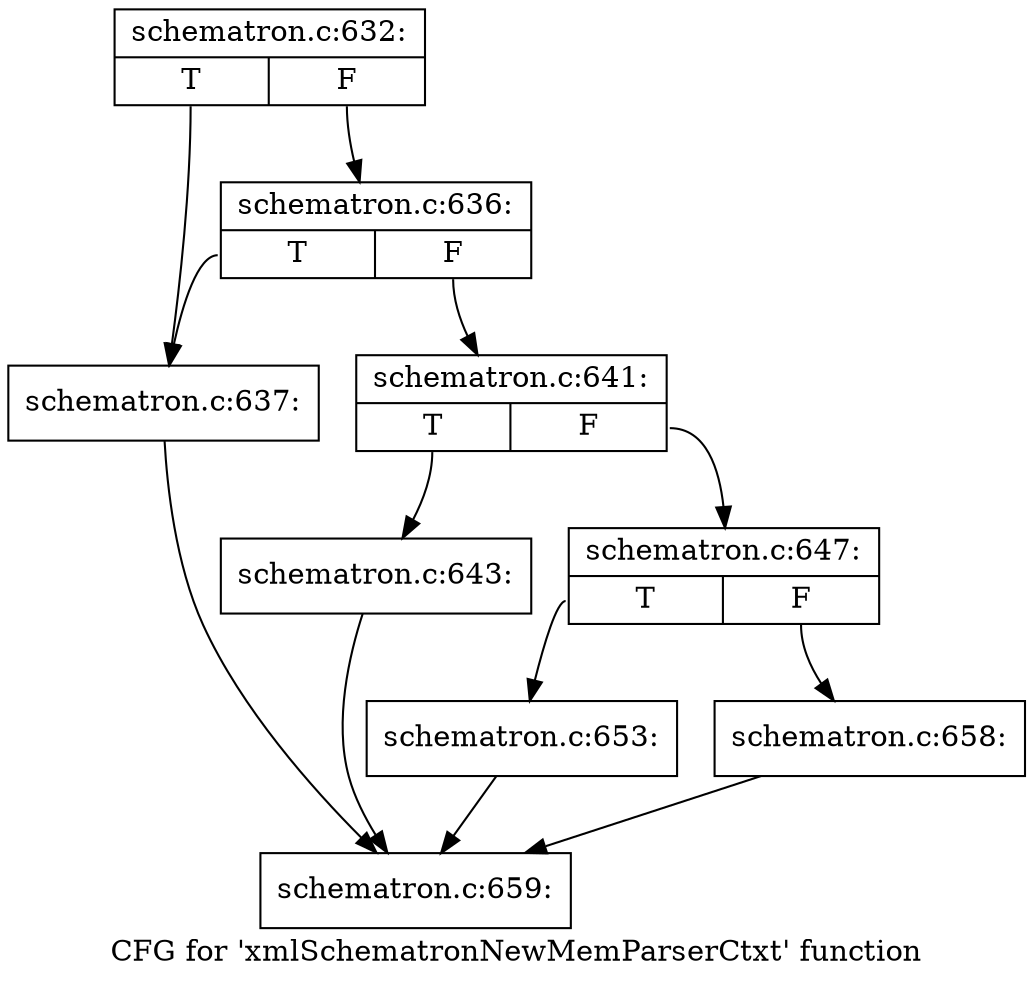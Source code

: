 digraph "CFG for 'xmlSchematronNewMemParserCtxt' function" {
	label="CFG for 'xmlSchematronNewMemParserCtxt' function";

	Node0x4bebc90 [shape=record,label="{schematron.c:632:|{<s0>T|<s1>F}}"];
	Node0x4bebc90:s0 -> Node0x4bda370;
	Node0x4bebc90:s1 -> Node0x4be5dd0;
	Node0x4be5dd0 [shape=record,label="{schematron.c:636:|{<s0>T|<s1>F}}"];
	Node0x4be5dd0:s0 -> Node0x4bda370;
	Node0x4be5dd0:s1 -> Node0x4be5d80;
	Node0x4bda370 [shape=record,label="{schematron.c:637:}"];
	Node0x4bda370 -> Node0x4be6ad0;
	Node0x4be5d80 [shape=record,label="{schematron.c:641:|{<s0>T|<s1>F}}"];
	Node0x4be5d80:s0 -> Node0x4bef410;
	Node0x4be5d80:s1 -> Node0x4bef460;
	Node0x4bef410 [shape=record,label="{schematron.c:643:}"];
	Node0x4bef410 -> Node0x4be6ad0;
	Node0x4bef460 [shape=record,label="{schematron.c:647:|{<s0>T|<s1>F}}"];
	Node0x4bef460:s0 -> Node0x4bdbcb0;
	Node0x4bef460:s1 -> Node0x4bdbd00;
	Node0x4bdbcb0 [shape=record,label="{schematron.c:653:}"];
	Node0x4bdbcb0 -> Node0x4be6ad0;
	Node0x4bdbd00 [shape=record,label="{schematron.c:658:}"];
	Node0x4bdbd00 -> Node0x4be6ad0;
	Node0x4be6ad0 [shape=record,label="{schematron.c:659:}"];
}
